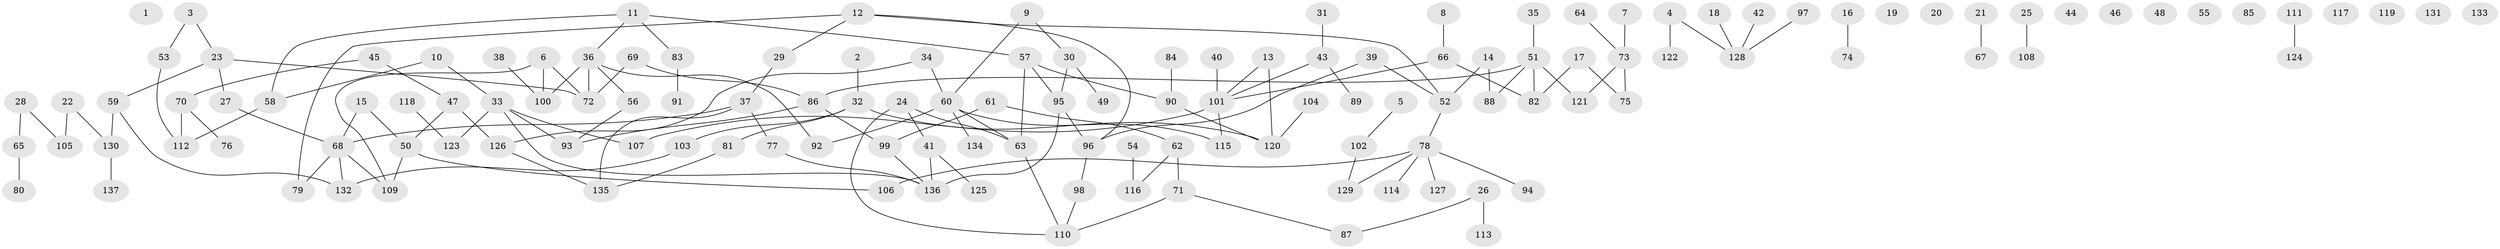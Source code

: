 // coarse degree distribution, {2: 0.24528301886792453, 4: 0.1320754716981132, 3: 0.20754716981132076, 6: 0.03773584905660377, 1: 0.24528301886792453, 5: 0.09433962264150944, 7: 0.018867924528301886, 8: 0.018867924528301886}
// Generated by graph-tools (version 1.1) at 2025/45/03/06/25 01:45:09]
// undirected, 137 vertices, 149 edges
graph export_dot {
graph [start="1"]
  node [color=gray90,style=filled];
  1;
  2;
  3;
  4;
  5;
  6;
  7;
  8;
  9;
  10;
  11;
  12;
  13;
  14;
  15;
  16;
  17;
  18;
  19;
  20;
  21;
  22;
  23;
  24;
  25;
  26;
  27;
  28;
  29;
  30;
  31;
  32;
  33;
  34;
  35;
  36;
  37;
  38;
  39;
  40;
  41;
  42;
  43;
  44;
  45;
  46;
  47;
  48;
  49;
  50;
  51;
  52;
  53;
  54;
  55;
  56;
  57;
  58;
  59;
  60;
  61;
  62;
  63;
  64;
  65;
  66;
  67;
  68;
  69;
  70;
  71;
  72;
  73;
  74;
  75;
  76;
  77;
  78;
  79;
  80;
  81;
  82;
  83;
  84;
  85;
  86;
  87;
  88;
  89;
  90;
  91;
  92;
  93;
  94;
  95;
  96;
  97;
  98;
  99;
  100;
  101;
  102;
  103;
  104;
  105;
  106;
  107;
  108;
  109;
  110;
  111;
  112;
  113;
  114;
  115;
  116;
  117;
  118;
  119;
  120;
  121;
  122;
  123;
  124;
  125;
  126;
  127;
  128;
  129;
  130;
  131;
  132;
  133;
  134;
  135;
  136;
  137;
  2 -- 32;
  3 -- 23;
  3 -- 53;
  4 -- 122;
  4 -- 128;
  5 -- 102;
  6 -- 72;
  6 -- 100;
  6 -- 109;
  7 -- 73;
  8 -- 66;
  9 -- 30;
  9 -- 60;
  10 -- 33;
  10 -- 58;
  11 -- 36;
  11 -- 57;
  11 -- 58;
  11 -- 83;
  12 -- 29;
  12 -- 52;
  12 -- 79;
  12 -- 96;
  13 -- 101;
  13 -- 120;
  14 -- 52;
  14 -- 88;
  15 -- 50;
  15 -- 68;
  16 -- 74;
  17 -- 75;
  17 -- 82;
  18 -- 128;
  21 -- 67;
  22 -- 105;
  22 -- 130;
  23 -- 27;
  23 -- 59;
  23 -- 72;
  24 -- 41;
  24 -- 63;
  24 -- 110;
  25 -- 108;
  26 -- 87;
  26 -- 113;
  27 -- 68;
  28 -- 65;
  28 -- 105;
  29 -- 37;
  30 -- 49;
  30 -- 95;
  31 -- 43;
  32 -- 81;
  32 -- 103;
  32 -- 120;
  33 -- 93;
  33 -- 107;
  33 -- 123;
  33 -- 136;
  34 -- 60;
  34 -- 126;
  35 -- 51;
  36 -- 56;
  36 -- 72;
  36 -- 92;
  36 -- 100;
  37 -- 68;
  37 -- 77;
  37 -- 135;
  38 -- 100;
  39 -- 52;
  39 -- 96;
  40 -- 101;
  41 -- 125;
  41 -- 136;
  42 -- 128;
  43 -- 89;
  43 -- 101;
  45 -- 47;
  45 -- 70;
  47 -- 50;
  47 -- 126;
  50 -- 106;
  50 -- 109;
  51 -- 82;
  51 -- 86;
  51 -- 88;
  51 -- 121;
  52 -- 78;
  53 -- 112;
  54 -- 116;
  56 -- 93;
  57 -- 63;
  57 -- 90;
  57 -- 95;
  58 -- 112;
  59 -- 130;
  59 -- 132;
  60 -- 63;
  60 -- 92;
  60 -- 115;
  60 -- 134;
  61 -- 62;
  61 -- 99;
  62 -- 71;
  62 -- 116;
  63 -- 110;
  64 -- 73;
  65 -- 80;
  66 -- 82;
  66 -- 101;
  68 -- 79;
  68 -- 109;
  68 -- 132;
  69 -- 72;
  69 -- 86;
  70 -- 76;
  70 -- 112;
  71 -- 87;
  71 -- 110;
  73 -- 75;
  73 -- 121;
  77 -- 136;
  78 -- 94;
  78 -- 106;
  78 -- 114;
  78 -- 127;
  78 -- 129;
  81 -- 135;
  83 -- 91;
  84 -- 90;
  86 -- 93;
  86 -- 99;
  90 -- 120;
  95 -- 96;
  95 -- 136;
  96 -- 98;
  97 -- 128;
  98 -- 110;
  99 -- 136;
  101 -- 107;
  101 -- 115;
  102 -- 129;
  103 -- 132;
  104 -- 120;
  111 -- 124;
  118 -- 123;
  126 -- 135;
  130 -- 137;
}

